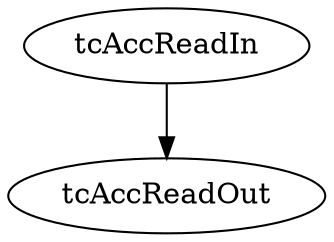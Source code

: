 strict digraph "" {
	tcAccReadIn	 [complexity=2,
		importance=0.0588235294118,
		rank=0.0294117647059];
	tcAccReadOut	 [complexity=0,
		importance=0.0352940278895,
		rank=0.0];
	tcAccReadIn -> tcAccReadOut;
}
